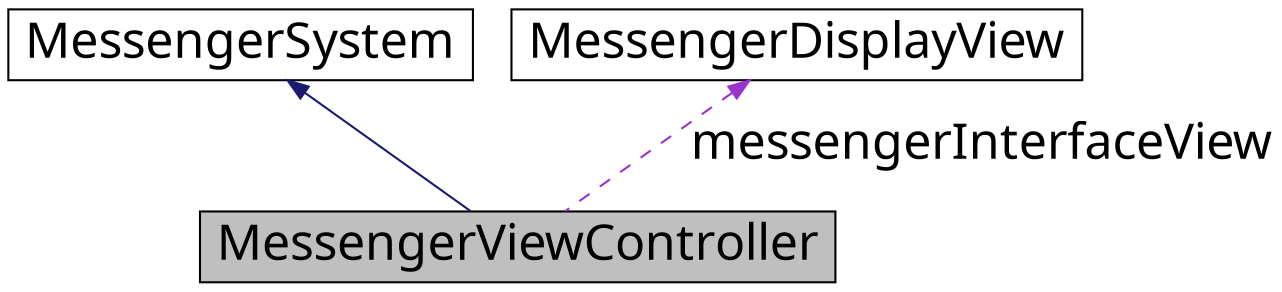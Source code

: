 digraph G
{
  edge [fontname="FreeSans.ttf",fontsize="24",labelfontname="FreeSans.ttf",labelfontsize="24"];
  node [fontname="FreeSans.ttf",fontsize="24",shape=record];
  Node1 [label="MessengerViewController",height=0.2,width=0.4,color="black", fillcolor="grey75", style="filled" fontcolor="black"];
  Node2 -> Node1 [dir=back,color="midnightblue",fontsize="24",style="solid",fontname="FreeSans.ttf"];
  Node2 [label="MessengerSystem",height=0.2,width=0.4,color="black", fillcolor="white", style="filled",URL="$dc/dc9/interface_messenger_system.html"];
  Node3 -> Node1 [dir=back,color="darkorchid3",fontsize="24",style="dashed",label="messengerInterfaceView",fontname="FreeSans.ttf"];
  Node3 [label="MessengerDisplayView",height=0.2,width=0.4,color="black", fillcolor="white", style="filled",URL="$d8/d39/interface_messenger_display_view.html"];
}
